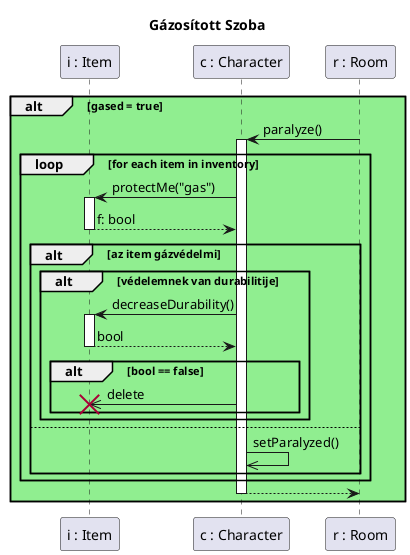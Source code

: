 @startuml gazed_room
Title Gázosított Szoba

participant "i : Item" as item
participant "c : Character" as char
participant "r : Room" as sz

alt #LightGreen gased = true
        sz->char ++: paralyze()
        loop for each item in inventory
            char->item ++: protectMe("gas")

            return f: bool

            alt az item gázvédelmi

                alt védelemnek van durabilitije
                    char->item ++: decreaseDurability()
                    return bool
                
                    alt bool == false
                        char->>item !!: delete
                    
                    end
                end
                
            else
                char->>char : setParalyzed()
            end

        end
        char-->sz --:
end

@enduml